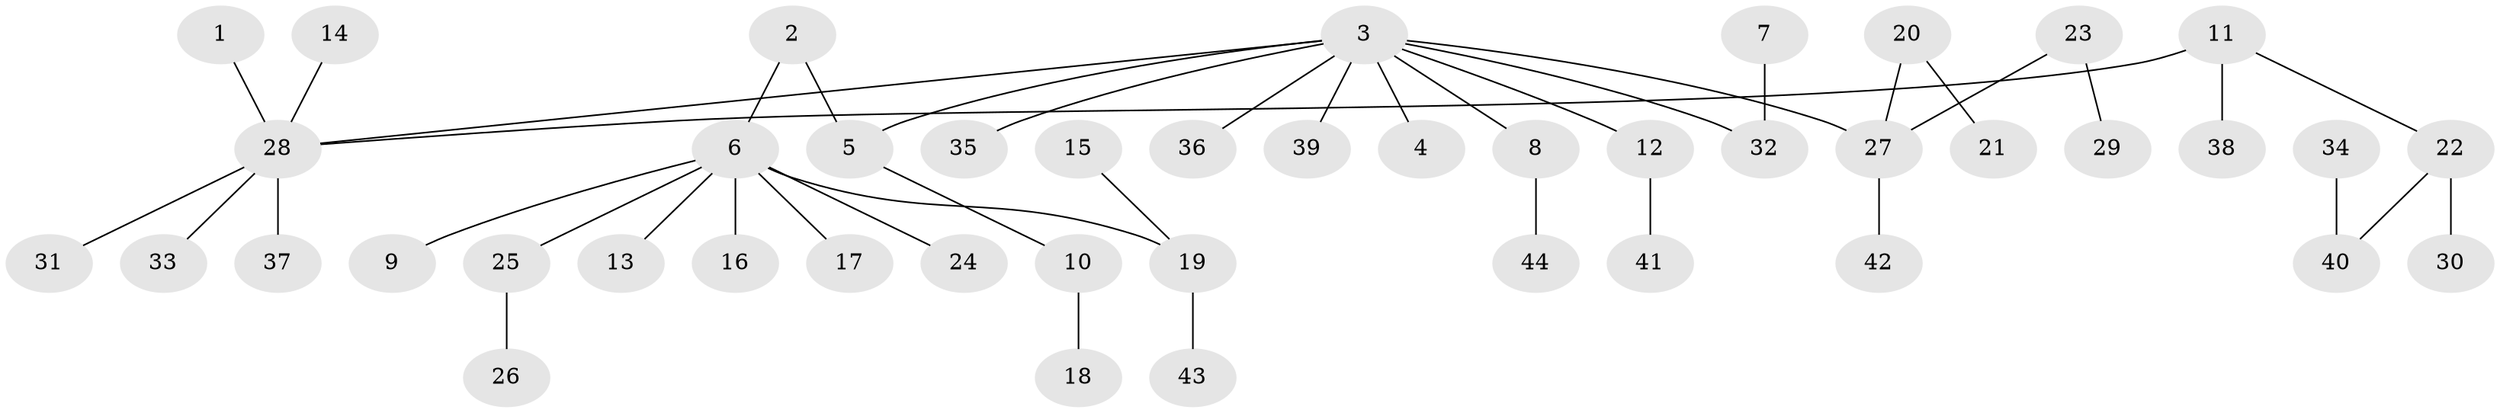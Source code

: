// original degree distribution, {6: 0.022988505747126436, 3: 0.08045977011494253, 5: 0.011494252873563218, 4: 0.08045977011494253, 8: 0.011494252873563218, 2: 0.26436781609195403, 1: 0.5172413793103449, 7: 0.011494252873563218}
// Generated by graph-tools (version 1.1) at 2025/26/03/09/25 03:26:33]
// undirected, 44 vertices, 43 edges
graph export_dot {
graph [start="1"]
  node [color=gray90,style=filled];
  1;
  2;
  3;
  4;
  5;
  6;
  7;
  8;
  9;
  10;
  11;
  12;
  13;
  14;
  15;
  16;
  17;
  18;
  19;
  20;
  21;
  22;
  23;
  24;
  25;
  26;
  27;
  28;
  29;
  30;
  31;
  32;
  33;
  34;
  35;
  36;
  37;
  38;
  39;
  40;
  41;
  42;
  43;
  44;
  1 -- 28 [weight=1.0];
  2 -- 5 [weight=1.0];
  2 -- 6 [weight=1.0];
  3 -- 4 [weight=1.0];
  3 -- 5 [weight=1.0];
  3 -- 8 [weight=1.0];
  3 -- 12 [weight=1.0];
  3 -- 27 [weight=1.0];
  3 -- 28 [weight=1.0];
  3 -- 32 [weight=1.0];
  3 -- 35 [weight=1.0];
  3 -- 36 [weight=1.0];
  3 -- 39 [weight=1.0];
  5 -- 10 [weight=1.0];
  6 -- 9 [weight=1.0];
  6 -- 13 [weight=1.0];
  6 -- 16 [weight=1.0];
  6 -- 17 [weight=1.0];
  6 -- 19 [weight=1.0];
  6 -- 24 [weight=1.0];
  6 -- 25 [weight=1.0];
  7 -- 32 [weight=1.0];
  8 -- 44 [weight=1.0];
  10 -- 18 [weight=1.0];
  11 -- 22 [weight=1.0];
  11 -- 28 [weight=1.0];
  11 -- 38 [weight=1.0];
  12 -- 41 [weight=1.0];
  14 -- 28 [weight=1.0];
  15 -- 19 [weight=1.0];
  19 -- 43 [weight=1.0];
  20 -- 21 [weight=1.0];
  20 -- 27 [weight=1.0];
  22 -- 30 [weight=1.0];
  22 -- 40 [weight=1.0];
  23 -- 27 [weight=1.0];
  23 -- 29 [weight=1.0];
  25 -- 26 [weight=1.0];
  27 -- 42 [weight=1.0];
  28 -- 31 [weight=1.0];
  28 -- 33 [weight=1.0];
  28 -- 37 [weight=1.0];
  34 -- 40 [weight=1.0];
}
